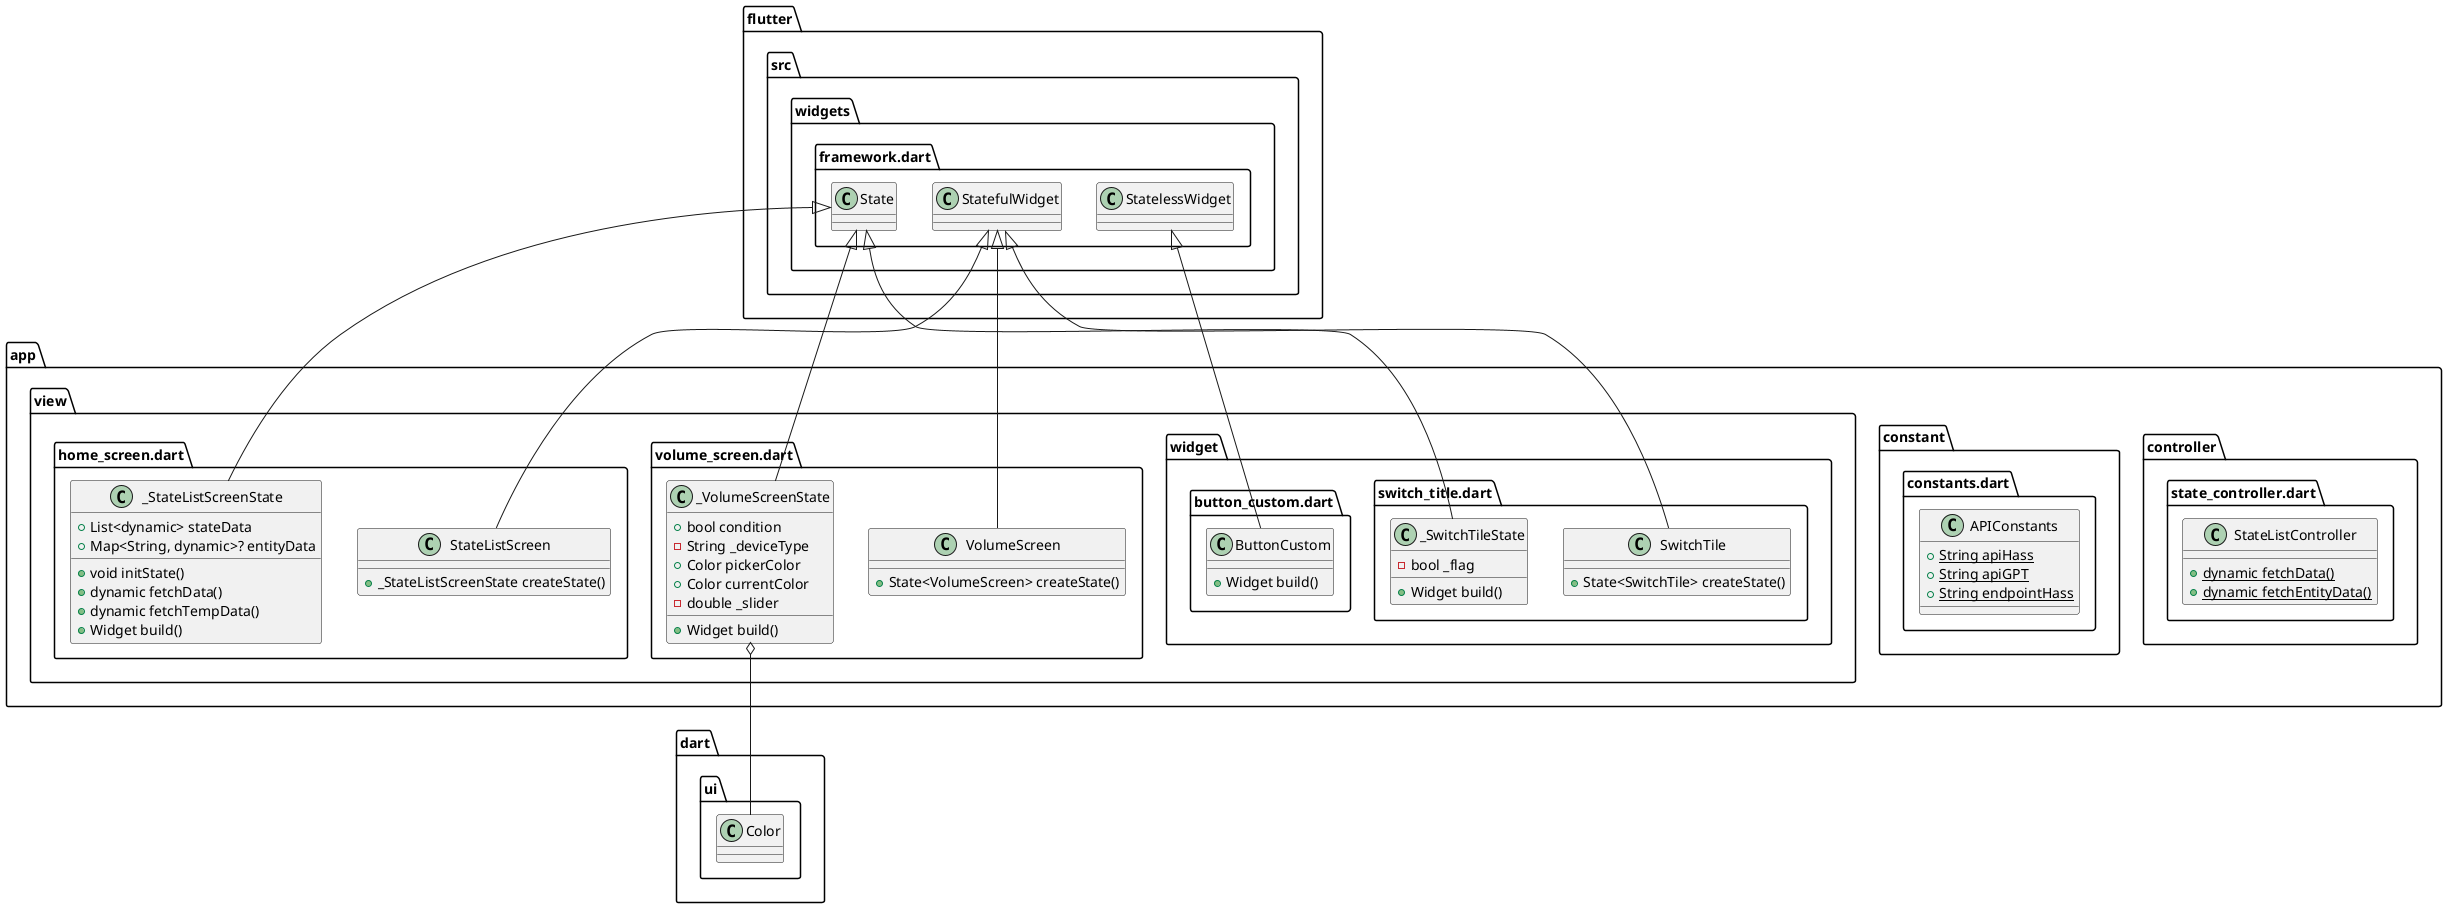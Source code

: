 @startuml
set namespaceSeparator ::

class "app::controller::state_controller.dart::StateListController" {
  {static} +dynamic fetchData()
  {static} +dynamic fetchEntityData()
}

class "app::constant::constants.dart::APIConstants" {
  {static} +String apiHass
  {static} +String apiGPT
  {static} +String endpointHass
}

class "app::view::widget::switch_title.dart::SwitchTile" {
  +State<SwitchTile> createState()
}

"flutter::src::widgets::framework.dart::StatefulWidget" <|-- "app::view::widget::switch_title.dart::SwitchTile"

class "app::view::widget::switch_title.dart::_SwitchTileState" {
  -bool _flag
  +Widget build()
}

"flutter::src::widgets::framework.dart::State" <|-- "app::view::widget::switch_title.dart::_SwitchTileState"

class "app::view::widget::button_custom.dart::ButtonCustom" {
  +Widget build()
}

"flutter::src::widgets::framework.dart::StatelessWidget" <|-- "app::view::widget::button_custom.dart::ButtonCustom"

class "app::view::volume_screen.dart::VolumeScreen" {
  +State<VolumeScreen> createState()
}

"flutter::src::widgets::framework.dart::StatefulWidget" <|-- "app::view::volume_screen.dart::VolumeScreen"

class "app::view::volume_screen.dart::_VolumeScreenState" {
  +bool condition
  -String _deviceType
  +Color pickerColor
  +Color currentColor
  -double _slider
  +Widget build()
}

"app::view::volume_screen.dart::_VolumeScreenState" o-- "dart::ui::Color"
"flutter::src::widgets::framework.dart::State" <|-- "app::view::volume_screen.dart::_VolumeScreenState"

class "app::view::home_screen.dart::StateListScreen" {
  +_StateListScreenState createState()
}

"flutter::src::widgets::framework.dart::StatefulWidget" <|-- "app::view::home_screen.dart::StateListScreen"

class "app::view::home_screen.dart::_StateListScreenState" {
  +List<dynamic> stateData
  +Map<String, dynamic>? entityData
  +void initState()
  +dynamic fetchData()
  +dynamic fetchTempData()
  +Widget build()
}

"flutter::src::widgets::framework.dart::State" <|-- "app::view::home_screen.dart::_StateListScreenState"


@enduml
